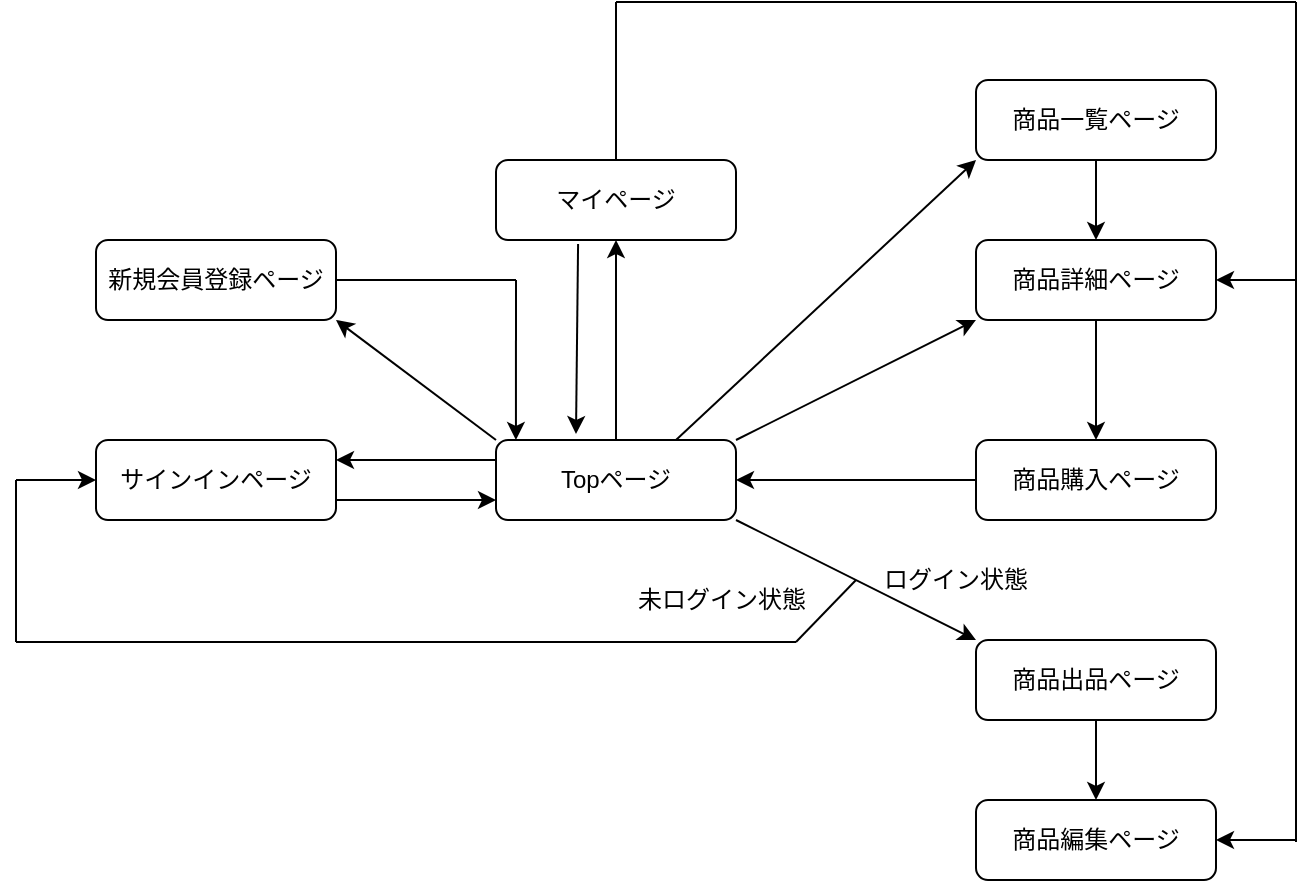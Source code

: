<mxfile version="13.1.3">
    <diagram id="6hGFLwfOUW9BJ-s0fimq" name="Page-1">
        <mxGraphModel dx="732" dy="503" grid="1" gridSize="10" guides="1" tooltips="1" connect="1" arrows="1" fold="1" page="1" pageScale="1" pageWidth="827" pageHeight="1169" math="0" shadow="0">
            <root>
                <mxCell id="0"/>
                <mxCell id="1" parent="0"/>
                <mxCell id="66" value="" style="edgeStyle=orthogonalEdgeStyle;rounded=0;orthogonalLoop=1;jettySize=auto;html=1;entryX=0.5;entryY=1;entryDx=0;entryDy=0;" edge="1" parent="1" source="2" target="33">
                    <mxGeometry relative="1" as="geometry">
                        <mxPoint x="340" y="179" as="targetPoint"/>
                    </mxGeometry>
                </mxCell>
                <mxCell id="2" value="Topページ" style="rounded=1;whiteSpace=wrap;html=1;" parent="1" vertex="1">
                    <mxGeometry x="280" y="259" width="120" height="40" as="geometry"/>
                </mxCell>
                <mxCell id="3" value="サインインページ" style="rounded=1;whiteSpace=wrap;html=1;" parent="1" vertex="1">
                    <mxGeometry x="80" y="259" width="120" height="40" as="geometry"/>
                </mxCell>
                <mxCell id="15" value="商品詳細ページ" style="rounded=1;whiteSpace=wrap;html=1;" parent="1" vertex="1">
                    <mxGeometry x="520" y="159" width="120" height="40" as="geometry"/>
                </mxCell>
                <mxCell id="16" value="" style="endArrow=classic;html=1;entryX=0;entryY=1;entryDx=0;entryDy=0;exitX=1;exitY=0;exitDx=0;exitDy=0;" parent="1" source="2" target="15" edge="1">
                    <mxGeometry width="50" height="50" relative="1" as="geometry">
                        <mxPoint x="390" y="229" as="sourcePoint"/>
                        <mxPoint x="390" y="279" as="targetPoint"/>
                    </mxGeometry>
                </mxCell>
                <mxCell id="17" value="商品購入ページ" style="rounded=1;whiteSpace=wrap;html=1;" parent="1" vertex="1">
                    <mxGeometry x="520" y="259" width="120" height="40" as="geometry"/>
                </mxCell>
                <mxCell id="18" value="" style="endArrow=classic;html=1;entryX=0.5;entryY=0;entryDx=0;entryDy=0;exitX=0.5;exitY=1;exitDx=0;exitDy=0;" parent="1" source="15" target="17" edge="1">
                    <mxGeometry width="50" height="50" relative="1" as="geometry">
                        <mxPoint x="340" y="329" as="sourcePoint"/>
                        <mxPoint x="390" y="279" as="targetPoint"/>
                    </mxGeometry>
                </mxCell>
                <mxCell id="4" value="新規会員登録ページ" style="rounded=1;whiteSpace=wrap;html=1;" parent="1" vertex="1">
                    <mxGeometry x="80" y="159" width="120" height="40" as="geometry"/>
                </mxCell>
                <mxCell id="23" value="" style="endArrow=classic;html=1;entryX=1;entryY=0.5;entryDx=0;entryDy=0;exitX=0;exitY=0.5;exitDx=0;exitDy=0;" parent="1" source="17" target="2" edge="1">
                    <mxGeometry width="50" height="50" relative="1" as="geometry">
                        <mxPoint x="340" y="329" as="sourcePoint"/>
                        <mxPoint x="390" y="279" as="targetPoint"/>
                    </mxGeometry>
                </mxCell>
                <mxCell id="28" value="商品出品ページ" style="rounded=1;whiteSpace=wrap;html=1;" parent="1" vertex="1">
                    <mxGeometry x="520" y="359" width="120" height="40" as="geometry"/>
                </mxCell>
                <mxCell id="33" value="マイページ" style="rounded=1;whiteSpace=wrap;html=1;" parent="1" vertex="1">
                    <mxGeometry x="280" y="119" width="120" height="40" as="geometry"/>
                </mxCell>
                <mxCell id="35" value="" style="endArrow=classic;html=1;exitX=0;exitY=0;exitDx=0;exitDy=0;entryX=1;entryY=1;entryDx=0;entryDy=0;" parent="1" source="2" target="4" edge="1">
                    <mxGeometry width="50" height="50" relative="1" as="geometry">
                        <mxPoint x="340" y="329" as="sourcePoint"/>
                        <mxPoint x="390" y="279" as="targetPoint"/>
                    </mxGeometry>
                </mxCell>
                <mxCell id="37" value="" style="endArrow=none;html=1;exitX=1;exitY=0.5;exitDx=0;exitDy=0;" parent="1" source="4" edge="1">
                    <mxGeometry width="50" height="50" relative="1" as="geometry">
                        <mxPoint x="340" y="329" as="sourcePoint"/>
                        <mxPoint x="290" y="179" as="targetPoint"/>
                    </mxGeometry>
                </mxCell>
                <mxCell id="39" value="" style="endArrow=classic;html=1;exitX=0;exitY=0.25;exitDx=0;exitDy=0;entryX=1;entryY=0.25;entryDx=0;entryDy=0;" parent="1" source="2" target="3" edge="1">
                    <mxGeometry width="50" height="50" relative="1" as="geometry">
                        <mxPoint x="340" y="329" as="sourcePoint"/>
                        <mxPoint x="390" y="279" as="targetPoint"/>
                    </mxGeometry>
                </mxCell>
                <mxCell id="41" value="" style="endArrow=classic;html=1;exitX=1;exitY=0.75;exitDx=0;exitDy=0;entryX=0;entryY=0.75;entryDx=0;entryDy=0;" parent="1" source="3" target="2" edge="1">
                    <mxGeometry width="50" height="50" relative="1" as="geometry">
                        <mxPoint x="340" y="329" as="sourcePoint"/>
                        <mxPoint x="390" y="279" as="targetPoint"/>
                    </mxGeometry>
                </mxCell>
                <mxCell id="45" value="商品編集ページ" style="rounded=1;whiteSpace=wrap;html=1;" parent="1" vertex="1">
                    <mxGeometry x="520" y="439" width="120" height="40" as="geometry"/>
                </mxCell>
                <mxCell id="46" value="商品一覧ページ" style="rounded=1;whiteSpace=wrap;html=1;" parent="1" vertex="1">
                    <mxGeometry x="520" y="79" width="120" height="40" as="geometry"/>
                </mxCell>
                <mxCell id="47" value="" style="endArrow=classic;html=1;exitX=0.75;exitY=0;exitDx=0;exitDy=0;entryX=0;entryY=1;entryDx=0;entryDy=0;" parent="1" source="2" target="46" edge="1">
                    <mxGeometry width="50" height="50" relative="1" as="geometry">
                        <mxPoint x="340" y="329" as="sourcePoint"/>
                        <mxPoint x="390" y="279" as="targetPoint"/>
                    </mxGeometry>
                </mxCell>
                <mxCell id="49" value="" style="endArrow=classic;html=1;exitX=0.5;exitY=1;exitDx=0;exitDy=0;entryX=0.5;entryY=0;entryDx=0;entryDy=0;" parent="1" source="46" target="15" edge="1">
                    <mxGeometry width="50" height="50" relative="1" as="geometry">
                        <mxPoint x="340" y="329" as="sourcePoint"/>
                        <mxPoint x="390" y="279" as="targetPoint"/>
                    </mxGeometry>
                </mxCell>
                <mxCell id="50" value="" style="endArrow=classic;html=1;exitX=0.5;exitY=1;exitDx=0;exitDy=0;entryX=0.5;entryY=0;entryDx=0;entryDy=0;" parent="1" source="28" target="45" edge="1">
                    <mxGeometry width="50" height="50" relative="1" as="geometry">
                        <mxPoint x="340" y="329" as="sourcePoint"/>
                        <mxPoint x="390" y="279" as="targetPoint"/>
                    </mxGeometry>
                </mxCell>
                <mxCell id="51" value="" style="endArrow=classic;html=1;entryX=0;entryY=0;entryDx=0;entryDy=0;exitX=1;exitY=1;exitDx=0;exitDy=0;" edge="1" parent="1" source="2" target="28">
                    <mxGeometry width="50" height="50" relative="1" as="geometry">
                        <mxPoint x="360" y="339" as="sourcePoint"/>
                        <mxPoint x="410" y="289" as="targetPoint"/>
                    </mxGeometry>
                </mxCell>
                <mxCell id="53" value="" style="endArrow=none;html=1;" edge="1" parent="1">
                    <mxGeometry width="50" height="50" relative="1" as="geometry">
                        <mxPoint x="430" y="360" as="sourcePoint"/>
                        <mxPoint x="460" y="329" as="targetPoint"/>
                    </mxGeometry>
                </mxCell>
                <mxCell id="54" value="" style="endArrow=none;html=1;" edge="1" parent="1">
                    <mxGeometry width="50" height="50" relative="1" as="geometry">
                        <mxPoint x="40" y="360" as="sourcePoint"/>
                        <mxPoint x="430" y="360" as="targetPoint"/>
                    </mxGeometry>
                </mxCell>
                <mxCell id="55" value="" style="endArrow=none;html=1;" edge="1" parent="1">
                    <mxGeometry width="50" height="50" relative="1" as="geometry">
                        <mxPoint x="40" y="360" as="sourcePoint"/>
                        <mxPoint x="40" y="279" as="targetPoint"/>
                    </mxGeometry>
                </mxCell>
                <mxCell id="56" value="" style="endArrow=classic;html=1;entryX=0;entryY=0.5;entryDx=0;entryDy=0;" edge="1" parent="1" target="3">
                    <mxGeometry width="50" height="50" relative="1" as="geometry">
                        <mxPoint x="40" y="279" as="sourcePoint"/>
                        <mxPoint x="70" y="299" as="targetPoint"/>
                    </mxGeometry>
                </mxCell>
                <mxCell id="57" value="未ログイン状態" style="text;html=1;strokeColor=none;fillColor=none;align=center;verticalAlign=middle;whiteSpace=wrap;rounded=0;" vertex="1" parent="1">
                    <mxGeometry x="350" y="329" width="86" height="20" as="geometry"/>
                </mxCell>
                <mxCell id="60" value="ログイン状態" style="text;html=1;strokeColor=none;fillColor=none;align=center;verticalAlign=middle;whiteSpace=wrap;rounded=0;" vertex="1" parent="1">
                    <mxGeometry x="470" y="319" width="80" height="20" as="geometry"/>
                </mxCell>
                <mxCell id="63" value="" style="endArrow=classic;html=1;entryX=0.083;entryY=0;entryDx=0;entryDy=0;entryPerimeter=0;" edge="1" parent="1" target="2">
                    <mxGeometry width="50" height="50" relative="1" as="geometry">
                        <mxPoint x="290" y="179" as="sourcePoint"/>
                        <mxPoint x="380" y="179" as="targetPoint"/>
                    </mxGeometry>
                </mxCell>
                <mxCell id="64" value="" style="endArrow=classic;html=1;exitX=0.342;exitY=1.05;exitDx=0;exitDy=0;exitPerimeter=0;" edge="1" parent="1" source="33">
                    <mxGeometry width="50" height="50" relative="1" as="geometry">
                        <mxPoint x="330" y="319" as="sourcePoint"/>
                        <mxPoint x="320" y="256" as="targetPoint"/>
                    </mxGeometry>
                </mxCell>
                <mxCell id="67" value="" style="endArrow=none;html=1;exitX=0.5;exitY=0;exitDx=0;exitDy=0;" edge="1" parent="1" source="33">
                    <mxGeometry width="50" height="50" relative="1" as="geometry">
                        <mxPoint x="330" y="319" as="sourcePoint"/>
                        <mxPoint x="340" y="40" as="targetPoint"/>
                    </mxGeometry>
                </mxCell>
                <mxCell id="69" value="" style="endArrow=none;html=1;" edge="1" parent="1">
                    <mxGeometry width="50" height="50" relative="1" as="geometry">
                        <mxPoint x="340" y="40" as="sourcePoint"/>
                        <mxPoint x="680" y="40" as="targetPoint"/>
                    </mxGeometry>
                </mxCell>
                <mxCell id="70" value="" style="endArrow=none;html=1;" edge="1" parent="1">
                    <mxGeometry width="50" height="50" relative="1" as="geometry">
                        <mxPoint x="680" y="460" as="sourcePoint"/>
                        <mxPoint x="680" y="40" as="targetPoint"/>
                    </mxGeometry>
                </mxCell>
                <mxCell id="71" value="" style="endArrow=classic;html=1;entryX=1;entryY=0.5;entryDx=0;entryDy=0;" edge="1" parent="1" target="15">
                    <mxGeometry width="50" height="50" relative="1" as="geometry">
                        <mxPoint x="680" y="179" as="sourcePoint"/>
                        <mxPoint x="380" y="230" as="targetPoint"/>
                    </mxGeometry>
                </mxCell>
                <mxCell id="72" value="" style="endArrow=classic;html=1;entryX=1;entryY=0.5;entryDx=0;entryDy=0;" edge="1" parent="1" target="45">
                    <mxGeometry width="50" height="50" relative="1" as="geometry">
                        <mxPoint x="680" y="459" as="sourcePoint"/>
                        <mxPoint x="380" y="230" as="targetPoint"/>
                    </mxGeometry>
                </mxCell>
            </root>
        </mxGraphModel>
    </diagram>
</mxfile>